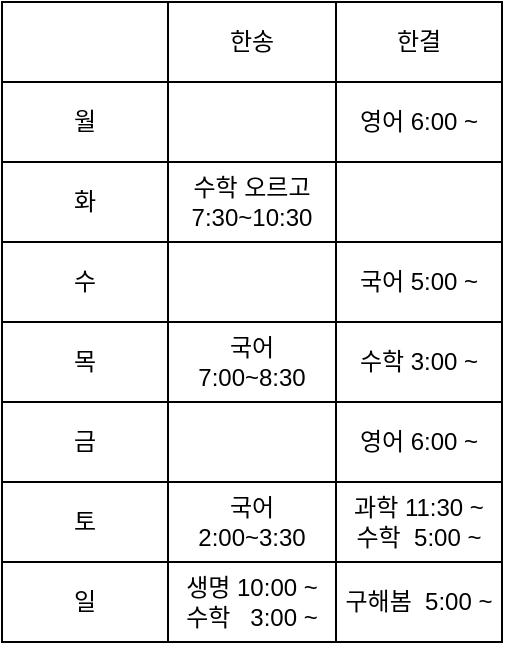 <mxfile version="20.3.0" type="github">
  <diagram id="ZvhFkDVLkiYNxoEatRVC" name="페이지-1">
    <mxGraphModel dx="409" dy="672" grid="1" gridSize="10" guides="1" tooltips="1" connect="1" arrows="1" fold="1" page="1" pageScale="1" pageWidth="827" pageHeight="1169" math="0" shadow="0">
      <root>
        <mxCell id="0" />
        <mxCell id="1" parent="0" />
        <mxCell id="gaK9QJrm34Q4BLt2g8Os-1" value="" style="shape=table;startSize=0;container=1;collapsible=0;childLayout=tableLayout;" vertex="1" parent="1">
          <mxGeometry x="120" y="160" width="250" height="320" as="geometry" />
        </mxCell>
        <mxCell id="gaK9QJrm34Q4BLt2g8Os-2" value="" style="shape=tableRow;horizontal=0;startSize=0;swimlaneHead=0;swimlaneBody=0;top=0;left=0;bottom=0;right=0;collapsible=0;dropTarget=0;fillColor=none;points=[[0,0.5],[1,0.5]];portConstraint=eastwest;" vertex="1" parent="gaK9QJrm34Q4BLt2g8Os-1">
          <mxGeometry width="250" height="40" as="geometry" />
        </mxCell>
        <mxCell id="gaK9QJrm34Q4BLt2g8Os-3" value="" style="shape=partialRectangle;html=1;whiteSpace=wrap;connectable=0;overflow=hidden;fillColor=none;top=0;left=0;bottom=0;right=0;pointerEvents=1;" vertex="1" parent="gaK9QJrm34Q4BLt2g8Os-2">
          <mxGeometry width="83" height="40" as="geometry">
            <mxRectangle width="83" height="40" as="alternateBounds" />
          </mxGeometry>
        </mxCell>
        <mxCell id="gaK9QJrm34Q4BLt2g8Os-4" value="한송" style="shape=partialRectangle;html=1;whiteSpace=wrap;connectable=0;overflow=hidden;fillColor=none;top=0;left=0;bottom=0;right=0;pointerEvents=1;" vertex="1" parent="gaK9QJrm34Q4BLt2g8Os-2">
          <mxGeometry x="83" width="84" height="40" as="geometry">
            <mxRectangle width="84" height="40" as="alternateBounds" />
          </mxGeometry>
        </mxCell>
        <mxCell id="gaK9QJrm34Q4BLt2g8Os-5" value="한결" style="shape=partialRectangle;html=1;whiteSpace=wrap;connectable=0;overflow=hidden;fillColor=none;top=0;left=0;bottom=0;right=0;pointerEvents=1;" vertex="1" parent="gaK9QJrm34Q4BLt2g8Os-2">
          <mxGeometry x="167" width="83" height="40" as="geometry">
            <mxRectangle width="83" height="40" as="alternateBounds" />
          </mxGeometry>
        </mxCell>
        <mxCell id="gaK9QJrm34Q4BLt2g8Os-6" value="" style="shape=tableRow;horizontal=0;startSize=0;swimlaneHead=0;swimlaneBody=0;top=0;left=0;bottom=0;right=0;collapsible=0;dropTarget=0;fillColor=none;points=[[0,0.5],[1,0.5]];portConstraint=eastwest;" vertex="1" parent="gaK9QJrm34Q4BLt2g8Os-1">
          <mxGeometry y="40" width="250" height="40" as="geometry" />
        </mxCell>
        <mxCell id="gaK9QJrm34Q4BLt2g8Os-7" value="월" style="shape=partialRectangle;html=1;whiteSpace=wrap;connectable=0;overflow=hidden;fillColor=none;top=0;left=0;bottom=0;right=0;pointerEvents=1;" vertex="1" parent="gaK9QJrm34Q4BLt2g8Os-6">
          <mxGeometry width="83" height="40" as="geometry">
            <mxRectangle width="83" height="40" as="alternateBounds" />
          </mxGeometry>
        </mxCell>
        <mxCell id="gaK9QJrm34Q4BLt2g8Os-8" value="" style="shape=partialRectangle;html=1;whiteSpace=wrap;connectable=0;overflow=hidden;fillColor=none;top=0;left=0;bottom=0;right=0;pointerEvents=1;" vertex="1" parent="gaK9QJrm34Q4BLt2g8Os-6">
          <mxGeometry x="83" width="84" height="40" as="geometry">
            <mxRectangle width="84" height="40" as="alternateBounds" />
          </mxGeometry>
        </mxCell>
        <mxCell id="gaK9QJrm34Q4BLt2g8Os-9" value="영어 6:00 ~" style="shape=partialRectangle;html=1;whiteSpace=wrap;connectable=0;overflow=hidden;fillColor=none;top=0;left=0;bottom=0;right=0;pointerEvents=1;" vertex="1" parent="gaK9QJrm34Q4BLt2g8Os-6">
          <mxGeometry x="167" width="83" height="40" as="geometry">
            <mxRectangle width="83" height="40" as="alternateBounds" />
          </mxGeometry>
        </mxCell>
        <mxCell id="gaK9QJrm34Q4BLt2g8Os-10" value="" style="shape=tableRow;horizontal=0;startSize=0;swimlaneHead=0;swimlaneBody=0;top=0;left=0;bottom=0;right=0;collapsible=0;dropTarget=0;fillColor=none;points=[[0,0.5],[1,0.5]];portConstraint=eastwest;" vertex="1" parent="gaK9QJrm34Q4BLt2g8Os-1">
          <mxGeometry y="80" width="250" height="40" as="geometry" />
        </mxCell>
        <mxCell id="gaK9QJrm34Q4BLt2g8Os-11" value="화" style="shape=partialRectangle;html=1;whiteSpace=wrap;connectable=0;overflow=hidden;fillColor=none;top=0;left=0;bottom=0;right=0;pointerEvents=1;" vertex="1" parent="gaK9QJrm34Q4BLt2g8Os-10">
          <mxGeometry width="83" height="40" as="geometry">
            <mxRectangle width="83" height="40" as="alternateBounds" />
          </mxGeometry>
        </mxCell>
        <mxCell id="gaK9QJrm34Q4BLt2g8Os-12" value="수학 오르고&lt;br&gt;7:30~10:30" style="shape=partialRectangle;html=1;whiteSpace=wrap;connectable=0;overflow=hidden;fillColor=none;top=0;left=0;bottom=0;right=0;pointerEvents=1;" vertex="1" parent="gaK9QJrm34Q4BLt2g8Os-10">
          <mxGeometry x="83" width="84" height="40" as="geometry">
            <mxRectangle width="84" height="40" as="alternateBounds" />
          </mxGeometry>
        </mxCell>
        <mxCell id="gaK9QJrm34Q4BLt2g8Os-13" value="" style="shape=partialRectangle;html=1;whiteSpace=wrap;connectable=0;overflow=hidden;fillColor=none;top=0;left=0;bottom=0;right=0;pointerEvents=1;" vertex="1" parent="gaK9QJrm34Q4BLt2g8Os-10">
          <mxGeometry x="167" width="83" height="40" as="geometry">
            <mxRectangle width="83" height="40" as="alternateBounds" />
          </mxGeometry>
        </mxCell>
        <mxCell id="gaK9QJrm34Q4BLt2g8Os-14" value="" style="shape=tableRow;horizontal=0;startSize=0;swimlaneHead=0;swimlaneBody=0;top=0;left=0;bottom=0;right=0;collapsible=0;dropTarget=0;fillColor=none;points=[[0,0.5],[1,0.5]];portConstraint=eastwest;" vertex="1" parent="gaK9QJrm34Q4BLt2g8Os-1">
          <mxGeometry y="120" width="250" height="40" as="geometry" />
        </mxCell>
        <mxCell id="gaK9QJrm34Q4BLt2g8Os-15" value="수" style="shape=partialRectangle;html=1;whiteSpace=wrap;connectable=0;overflow=hidden;fillColor=none;top=0;left=0;bottom=0;right=0;pointerEvents=1;" vertex="1" parent="gaK9QJrm34Q4BLt2g8Os-14">
          <mxGeometry width="83" height="40" as="geometry">
            <mxRectangle width="83" height="40" as="alternateBounds" />
          </mxGeometry>
        </mxCell>
        <mxCell id="gaK9QJrm34Q4BLt2g8Os-16" value="" style="shape=partialRectangle;html=1;whiteSpace=wrap;connectable=0;overflow=hidden;fillColor=none;top=0;left=0;bottom=0;right=0;pointerEvents=1;" vertex="1" parent="gaK9QJrm34Q4BLt2g8Os-14">
          <mxGeometry x="83" width="84" height="40" as="geometry">
            <mxRectangle width="84" height="40" as="alternateBounds" />
          </mxGeometry>
        </mxCell>
        <mxCell id="gaK9QJrm34Q4BLt2g8Os-17" value="국어 5:00 ~" style="shape=partialRectangle;html=1;whiteSpace=wrap;connectable=0;overflow=hidden;fillColor=none;top=0;left=0;bottom=0;right=0;pointerEvents=1;" vertex="1" parent="gaK9QJrm34Q4BLt2g8Os-14">
          <mxGeometry x="167" width="83" height="40" as="geometry">
            <mxRectangle width="83" height="40" as="alternateBounds" />
          </mxGeometry>
        </mxCell>
        <mxCell id="gaK9QJrm34Q4BLt2g8Os-18" value="" style="shape=tableRow;horizontal=0;startSize=0;swimlaneHead=0;swimlaneBody=0;top=0;left=0;bottom=0;right=0;collapsible=0;dropTarget=0;fillColor=none;points=[[0,0.5],[1,0.5]];portConstraint=eastwest;" vertex="1" parent="gaK9QJrm34Q4BLt2g8Os-1">
          <mxGeometry y="160" width="250" height="40" as="geometry" />
        </mxCell>
        <mxCell id="gaK9QJrm34Q4BLt2g8Os-19" value="목" style="shape=partialRectangle;html=1;whiteSpace=wrap;connectable=0;overflow=hidden;fillColor=none;top=0;left=0;bottom=0;right=0;pointerEvents=1;" vertex="1" parent="gaK9QJrm34Q4BLt2g8Os-18">
          <mxGeometry width="83" height="40" as="geometry">
            <mxRectangle width="83" height="40" as="alternateBounds" />
          </mxGeometry>
        </mxCell>
        <mxCell id="gaK9QJrm34Q4BLt2g8Os-20" value="국어&lt;br&gt;7:00~8:30" style="shape=partialRectangle;html=1;whiteSpace=wrap;connectable=0;overflow=hidden;fillColor=none;top=0;left=0;bottom=0;right=0;pointerEvents=1;" vertex="1" parent="gaK9QJrm34Q4BLt2g8Os-18">
          <mxGeometry x="83" width="84" height="40" as="geometry">
            <mxRectangle width="84" height="40" as="alternateBounds" />
          </mxGeometry>
        </mxCell>
        <mxCell id="gaK9QJrm34Q4BLt2g8Os-21" value="수학 3:00 ~" style="shape=partialRectangle;html=1;whiteSpace=wrap;connectable=0;overflow=hidden;fillColor=none;top=0;left=0;bottom=0;right=0;pointerEvents=1;" vertex="1" parent="gaK9QJrm34Q4BLt2g8Os-18">
          <mxGeometry x="167" width="83" height="40" as="geometry">
            <mxRectangle width="83" height="40" as="alternateBounds" />
          </mxGeometry>
        </mxCell>
        <mxCell id="gaK9QJrm34Q4BLt2g8Os-22" value="" style="shape=tableRow;horizontal=0;startSize=0;swimlaneHead=0;swimlaneBody=0;top=0;left=0;bottom=0;right=0;collapsible=0;dropTarget=0;fillColor=none;points=[[0,0.5],[1,0.5]];portConstraint=eastwest;" vertex="1" parent="gaK9QJrm34Q4BLt2g8Os-1">
          <mxGeometry y="200" width="250" height="40" as="geometry" />
        </mxCell>
        <mxCell id="gaK9QJrm34Q4BLt2g8Os-23" value="금" style="shape=partialRectangle;html=1;whiteSpace=wrap;connectable=0;overflow=hidden;fillColor=none;top=0;left=0;bottom=0;right=0;pointerEvents=1;" vertex="1" parent="gaK9QJrm34Q4BLt2g8Os-22">
          <mxGeometry width="83" height="40" as="geometry">
            <mxRectangle width="83" height="40" as="alternateBounds" />
          </mxGeometry>
        </mxCell>
        <mxCell id="gaK9QJrm34Q4BLt2g8Os-24" value="" style="shape=partialRectangle;html=1;whiteSpace=wrap;connectable=0;overflow=hidden;fillColor=none;top=0;left=0;bottom=0;right=0;pointerEvents=1;" vertex="1" parent="gaK9QJrm34Q4BLt2g8Os-22">
          <mxGeometry x="83" width="84" height="40" as="geometry">
            <mxRectangle width="84" height="40" as="alternateBounds" />
          </mxGeometry>
        </mxCell>
        <mxCell id="gaK9QJrm34Q4BLt2g8Os-25" value="영어 6:00 ~" style="shape=partialRectangle;html=1;whiteSpace=wrap;connectable=0;overflow=hidden;fillColor=none;top=0;left=0;bottom=0;right=0;pointerEvents=1;" vertex="1" parent="gaK9QJrm34Q4BLt2g8Os-22">
          <mxGeometry x="167" width="83" height="40" as="geometry">
            <mxRectangle width="83" height="40" as="alternateBounds" />
          </mxGeometry>
        </mxCell>
        <mxCell id="gaK9QJrm34Q4BLt2g8Os-26" value="" style="shape=tableRow;horizontal=0;startSize=0;swimlaneHead=0;swimlaneBody=0;top=0;left=0;bottom=0;right=0;collapsible=0;dropTarget=0;fillColor=none;points=[[0,0.5],[1,0.5]];portConstraint=eastwest;" vertex="1" parent="gaK9QJrm34Q4BLt2g8Os-1">
          <mxGeometry y="240" width="250" height="40" as="geometry" />
        </mxCell>
        <mxCell id="gaK9QJrm34Q4BLt2g8Os-27" value="토" style="shape=partialRectangle;html=1;whiteSpace=wrap;connectable=0;overflow=hidden;fillColor=none;top=0;left=0;bottom=0;right=0;pointerEvents=1;" vertex="1" parent="gaK9QJrm34Q4BLt2g8Os-26">
          <mxGeometry width="83" height="40" as="geometry">
            <mxRectangle width="83" height="40" as="alternateBounds" />
          </mxGeometry>
        </mxCell>
        <mxCell id="gaK9QJrm34Q4BLt2g8Os-28" value="국어&lt;br&gt;2:00~3:30" style="shape=partialRectangle;html=1;whiteSpace=wrap;connectable=0;overflow=hidden;fillColor=none;top=0;left=0;bottom=0;right=0;pointerEvents=1;" vertex="1" parent="gaK9QJrm34Q4BLt2g8Os-26">
          <mxGeometry x="83" width="84" height="40" as="geometry">
            <mxRectangle width="84" height="40" as="alternateBounds" />
          </mxGeometry>
        </mxCell>
        <mxCell id="gaK9QJrm34Q4BLt2g8Os-29" value="과학 11:30 ~&lt;br&gt;수학&amp;nbsp; 5:00 ~" style="shape=partialRectangle;html=1;whiteSpace=wrap;connectable=0;overflow=hidden;fillColor=none;top=0;left=0;bottom=0;right=0;pointerEvents=1;" vertex="1" parent="gaK9QJrm34Q4BLt2g8Os-26">
          <mxGeometry x="167" width="83" height="40" as="geometry">
            <mxRectangle width="83" height="40" as="alternateBounds" />
          </mxGeometry>
        </mxCell>
        <mxCell id="gaK9QJrm34Q4BLt2g8Os-30" value="" style="shape=tableRow;horizontal=0;startSize=0;swimlaneHead=0;swimlaneBody=0;top=0;left=0;bottom=0;right=0;collapsible=0;dropTarget=0;fillColor=none;points=[[0,0.5],[1,0.5]];portConstraint=eastwest;" vertex="1" parent="gaK9QJrm34Q4BLt2g8Os-1">
          <mxGeometry y="280" width="250" height="40" as="geometry" />
        </mxCell>
        <mxCell id="gaK9QJrm34Q4BLt2g8Os-31" value="일" style="shape=partialRectangle;html=1;whiteSpace=wrap;connectable=0;overflow=hidden;fillColor=none;top=0;left=0;bottom=0;right=0;pointerEvents=1;" vertex="1" parent="gaK9QJrm34Q4BLt2g8Os-30">
          <mxGeometry width="83" height="40" as="geometry">
            <mxRectangle width="83" height="40" as="alternateBounds" />
          </mxGeometry>
        </mxCell>
        <mxCell id="gaK9QJrm34Q4BLt2g8Os-32" value="생명 10:00 ~&lt;br&gt;수학&amp;nbsp; &amp;nbsp;3:00 ~" style="shape=partialRectangle;html=1;whiteSpace=wrap;connectable=0;overflow=hidden;fillColor=none;top=0;left=0;bottom=0;right=0;pointerEvents=1;" vertex="1" parent="gaK9QJrm34Q4BLt2g8Os-30">
          <mxGeometry x="83" width="84" height="40" as="geometry">
            <mxRectangle width="84" height="40" as="alternateBounds" />
          </mxGeometry>
        </mxCell>
        <mxCell id="gaK9QJrm34Q4BLt2g8Os-33" value="구해봄&amp;nbsp; 5:00 ~" style="shape=partialRectangle;html=1;whiteSpace=wrap;connectable=0;overflow=hidden;fillColor=none;top=0;left=0;bottom=0;right=0;pointerEvents=1;" vertex="1" parent="gaK9QJrm34Q4BLt2g8Os-30">
          <mxGeometry x="167" width="83" height="40" as="geometry">
            <mxRectangle width="83" height="40" as="alternateBounds" />
          </mxGeometry>
        </mxCell>
      </root>
    </mxGraphModel>
  </diagram>
</mxfile>
